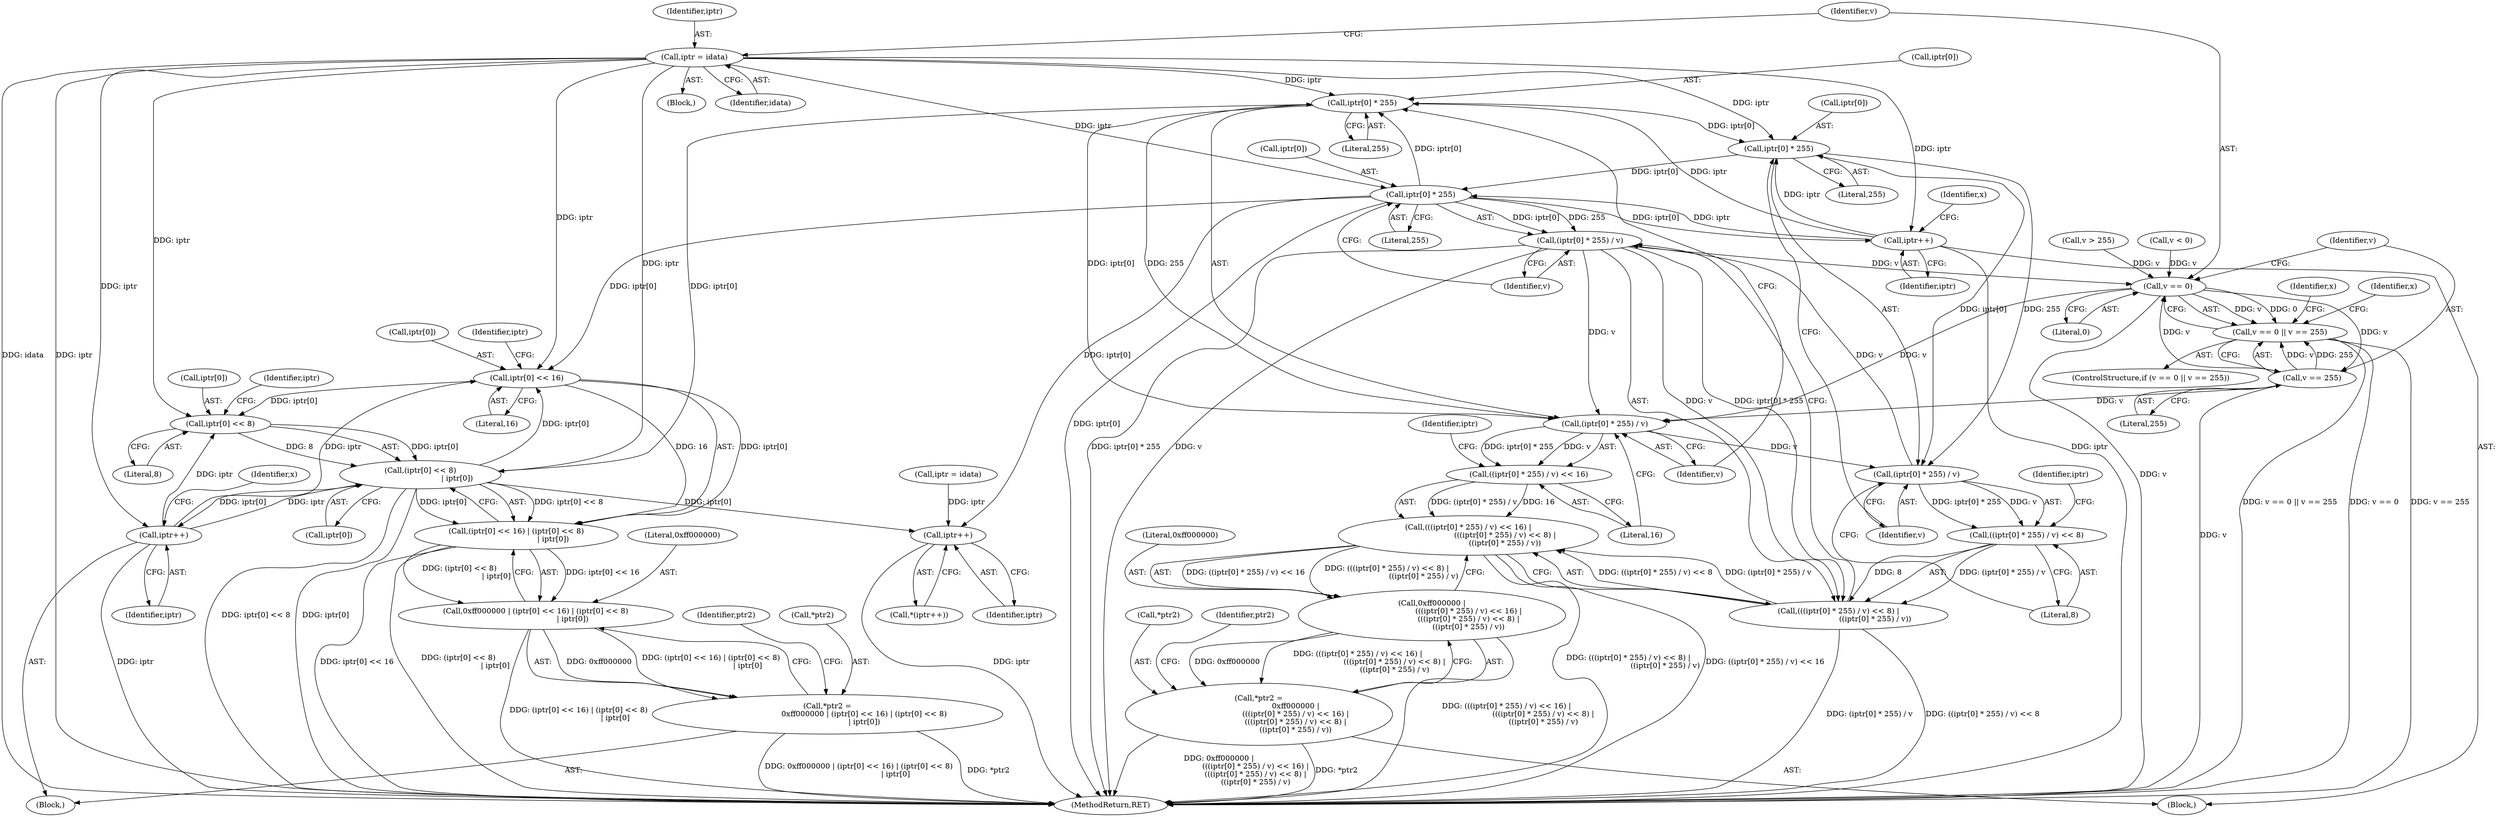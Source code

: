 digraph "0_enlightment_c21beaf1780cf3ca291735ae7d58a3dde63277a2@array" {
"1000740" [label="(Call,iptr[0] * 255)"];
"1000766" [label="(Call,iptr++)"];
"1000674" [label="(Call,iptr = idata)"];
"1000758" [label="(Call,iptr[0] * 255)"];
"1000750" [label="(Call,iptr[0] * 255)"];
"1000740" [label="(Call,iptr[0] * 255)"];
"1000707" [label="(Call,(iptr[0] << 8)\n                               | iptr[0])"];
"1000708" [label="(Call,iptr[0] << 8)"];
"1000718" [label="(Call,iptr++)"];
"1000702" [label="(Call,iptr[0] << 16)"];
"1000739" [label="(Call,(iptr[0] * 255) / v)"];
"1000738" [label="(Call,((iptr[0] * 255) / v) << 16)"];
"1000737" [label="(Call,(((iptr[0] * 255) / v) << 16) |\n                               (((iptr[0] * 255) / v) << 8) |\n                               ((iptr[0] * 255) / v))"];
"1000735" [label="(Call,0xff000000 |\n                               (((iptr[0] * 255) / v) << 16) |\n                               (((iptr[0] * 255) / v) << 8) |\n                               ((iptr[0] * 255) / v))"];
"1000732" [label="(Call,*ptr2 =\n                               0xff000000 |\n                               (((iptr[0] * 255) / v) << 16) |\n                               (((iptr[0] * 255) / v) << 8) |\n                               ((iptr[0] * 255) / v))"];
"1000749" [label="(Call,(iptr[0] * 255) / v)"];
"1000748" [label="(Call,((iptr[0] * 255) / v) << 8)"];
"1000747" [label="(Call,(((iptr[0] * 255) / v) << 8) |\n                               ((iptr[0] * 255) / v))"];
"1000757" [label="(Call,(iptr[0] * 255) / v)"];
"1000679" [label="(Call,v == 0)"];
"1000678" [label="(Call,v == 0 || v == 255)"];
"1000682" [label="(Call,v == 255)"];
"1000665" [label="(Call,iptr++)"];
"1000701" [label="(Call,(iptr[0] << 16) | (iptr[0] << 8)\n                               | iptr[0])"];
"1000699" [label="(Call,0xff000000 | (iptr[0] << 16) | (iptr[0] << 8)\n                               | iptr[0])"];
"1000696" [label="(Call,*ptr2 =\n                               0xff000000 | (iptr[0] << 16) | (iptr[0] << 8)\n                               | iptr[0])"];
"1000680" [label="(Identifier,v)"];
"1000574" [label="(Block,)"];
"1000733" [label="(Call,*ptr2)"];
"1000706" [label="(Literal,16)"];
"1000717" [label="(Identifier,ptr2)"];
"1000739" [label="(Call,(iptr[0] * 255) / v)"];
"1000682" [label="(Call,v == 255)"];
"1000709" [label="(Call,iptr[0])"];
"1000735" [label="(Call,0xff000000 |\n                               (((iptr[0] * 255) / v) << 16) |\n                               (((iptr[0] * 255) / v) << 8) |\n                               ((iptr[0] * 255) / v))"];
"1000575" [label="(Call,iptr = idata)"];
"1000696" [label="(Call,*ptr2 =\n                               0xff000000 | (iptr[0] << 16) | (iptr[0] << 8)\n                               | iptr[0])"];
"1000740" [label="(Call,iptr[0] * 255)"];
"1000703" [label="(Call,iptr[0])"];
"1000665" [label="(Call,iptr++)"];
"1000679" [label="(Call,v == 0)"];
"1000741" [label="(Call,iptr[0])"];
"1000732" [label="(Call,*ptr2 =\n                               0xff000000 |\n                               (((iptr[0] * 255) / v) << 16) |\n                               (((iptr[0] * 255) / v) << 8) |\n                               ((iptr[0] * 255) / v))"];
"1000677" [label="(ControlStructure,if (v == 0 || v == 255))"];
"1000329" [label="(Call,v > 255)"];
"1000688" [label="(Identifier,x)"];
"1000674" [label="(Call,iptr = idata)"];
"1000756" [label="(Literal,8)"];
"1000676" [label="(Identifier,idata)"];
"1000754" [label="(Literal,255)"];
"1000731" [label="(Block,)"];
"1000738" [label="(Call,((iptr[0] * 255) / v) << 16)"];
"1000326" [label="(Call,v < 0)"];
"1000736" [label="(Literal,0xff000000)"];
"1000683" [label="(Identifier,v)"];
"1000666" [label="(Identifier,iptr)"];
"1000760" [label="(Identifier,iptr)"];
"1000759" [label="(Call,iptr[0])"];
"1000719" [label="(Identifier,iptr)"];
"1000713" [label="(Call,iptr[0])"];
"1000747" [label="(Call,(((iptr[0] * 255) / v) << 8) |\n                               ((iptr[0] * 255) / v))"];
"1000699" [label="(Call,0xff000000 | (iptr[0] << 16) | (iptr[0] << 8)\n                               | iptr[0])"];
"1000664" [label="(Call,*(iptr++))"];
"1000763" [label="(Identifier,v)"];
"1000762" [label="(Literal,255)"];
"1000758" [label="(Call,iptr[0] * 255)"];
"1000748" [label="(Call,((iptr[0] * 255) / v) << 8)"];
"1000708" [label="(Call,iptr[0] << 8)"];
"1000737" [label="(Call,(((iptr[0] * 255) / v) << 16) |\n                               (((iptr[0] * 255) / v) << 8) |\n                               ((iptr[0] * 255) / v))"];
"1000702" [label="(Call,iptr[0] << 16)"];
"1000695" [label="(Block,)"];
"1000678" [label="(Call,v == 0 || v == 255)"];
"1000765" [label="(Identifier,ptr2)"];
"1000749" [label="(Call,(iptr[0] * 255) / v)"];
"1000751" [label="(Call,iptr[0])"];
"1000694" [label="(Identifier,x)"];
"1000752" [label="(Identifier,iptr)"];
"1000700" [label="(Literal,0xff000000)"];
"1000718" [label="(Call,iptr++)"];
"1000675" [label="(Identifier,iptr)"];
"1000714" [label="(Identifier,iptr)"];
"1000681" [label="(Literal,0)"];
"1000730" [label="(Identifier,x)"];
"1000724" [label="(Identifier,x)"];
"1000684" [label="(Literal,255)"];
"1000766" [label="(Call,iptr++)"];
"1000707" [label="(Call,(iptr[0] << 8)\n                               | iptr[0])"];
"1001770" [label="(MethodReturn,RET)"];
"1000746" [label="(Literal,16)"];
"1000744" [label="(Literal,255)"];
"1000701" [label="(Call,(iptr[0] << 16) | (iptr[0] << 8)\n                               | iptr[0])"];
"1000710" [label="(Identifier,iptr)"];
"1000745" [label="(Identifier,v)"];
"1000712" [label="(Literal,8)"];
"1000755" [label="(Identifier,v)"];
"1000767" [label="(Identifier,iptr)"];
"1000697" [label="(Call,*ptr2)"];
"1000757" [label="(Call,(iptr[0] * 255) / v)"];
"1000750" [label="(Call,iptr[0] * 255)"];
"1000740" -> "1000739"  [label="AST: "];
"1000740" -> "1000744"  [label="CFG: "];
"1000741" -> "1000740"  [label="AST: "];
"1000744" -> "1000740"  [label="AST: "];
"1000745" -> "1000740"  [label="CFG: "];
"1000740" -> "1000739"  [label="DDG: iptr[0]"];
"1000740" -> "1000739"  [label="DDG: 255"];
"1000766" -> "1000740"  [label="DDG: iptr"];
"1000674" -> "1000740"  [label="DDG: iptr"];
"1000707" -> "1000740"  [label="DDG: iptr[0]"];
"1000758" -> "1000740"  [label="DDG: iptr[0]"];
"1000740" -> "1000750"  [label="DDG: iptr[0]"];
"1000766" -> "1000731"  [label="AST: "];
"1000766" -> "1000767"  [label="CFG: "];
"1000767" -> "1000766"  [label="AST: "];
"1000730" -> "1000766"  [label="CFG: "];
"1000766" -> "1001770"  [label="DDG: iptr"];
"1000766" -> "1000750"  [label="DDG: iptr"];
"1000766" -> "1000758"  [label="DDG: iptr"];
"1000674" -> "1000766"  [label="DDG: iptr"];
"1000758" -> "1000766"  [label="DDG: iptr[0]"];
"1000674" -> "1000574"  [label="AST: "];
"1000674" -> "1000676"  [label="CFG: "];
"1000675" -> "1000674"  [label="AST: "];
"1000676" -> "1000674"  [label="AST: "];
"1000680" -> "1000674"  [label="CFG: "];
"1000674" -> "1001770"  [label="DDG: idata"];
"1000674" -> "1001770"  [label="DDG: iptr"];
"1000674" -> "1000702"  [label="DDG: iptr"];
"1000674" -> "1000708"  [label="DDG: iptr"];
"1000674" -> "1000707"  [label="DDG: iptr"];
"1000674" -> "1000718"  [label="DDG: iptr"];
"1000674" -> "1000750"  [label="DDG: iptr"];
"1000674" -> "1000758"  [label="DDG: iptr"];
"1000758" -> "1000757"  [label="AST: "];
"1000758" -> "1000762"  [label="CFG: "];
"1000759" -> "1000758"  [label="AST: "];
"1000762" -> "1000758"  [label="AST: "];
"1000763" -> "1000758"  [label="CFG: "];
"1000758" -> "1001770"  [label="DDG: iptr[0]"];
"1000758" -> "1000665"  [label="DDG: iptr[0]"];
"1000758" -> "1000702"  [label="DDG: iptr[0]"];
"1000758" -> "1000757"  [label="DDG: iptr[0]"];
"1000758" -> "1000757"  [label="DDG: 255"];
"1000750" -> "1000758"  [label="DDG: iptr[0]"];
"1000750" -> "1000749"  [label="AST: "];
"1000750" -> "1000754"  [label="CFG: "];
"1000751" -> "1000750"  [label="AST: "];
"1000754" -> "1000750"  [label="AST: "];
"1000755" -> "1000750"  [label="CFG: "];
"1000750" -> "1000749"  [label="DDG: iptr[0]"];
"1000750" -> "1000749"  [label="DDG: 255"];
"1000707" -> "1000701"  [label="AST: "];
"1000707" -> "1000713"  [label="CFG: "];
"1000708" -> "1000707"  [label="AST: "];
"1000713" -> "1000707"  [label="AST: "];
"1000701" -> "1000707"  [label="CFG: "];
"1000707" -> "1001770"  [label="DDG: iptr[0] << 8"];
"1000707" -> "1001770"  [label="DDG: iptr[0]"];
"1000707" -> "1000665"  [label="DDG: iptr[0]"];
"1000707" -> "1000702"  [label="DDG: iptr[0]"];
"1000707" -> "1000701"  [label="DDG: iptr[0] << 8"];
"1000707" -> "1000701"  [label="DDG: iptr[0]"];
"1000708" -> "1000707"  [label="DDG: iptr[0]"];
"1000708" -> "1000707"  [label="DDG: 8"];
"1000718" -> "1000707"  [label="DDG: iptr"];
"1000707" -> "1000718"  [label="DDG: iptr[0]"];
"1000708" -> "1000712"  [label="CFG: "];
"1000709" -> "1000708"  [label="AST: "];
"1000712" -> "1000708"  [label="AST: "];
"1000714" -> "1000708"  [label="CFG: "];
"1000718" -> "1000708"  [label="DDG: iptr"];
"1000702" -> "1000708"  [label="DDG: iptr[0]"];
"1000718" -> "1000695"  [label="AST: "];
"1000718" -> "1000719"  [label="CFG: "];
"1000719" -> "1000718"  [label="AST: "];
"1000694" -> "1000718"  [label="CFG: "];
"1000718" -> "1001770"  [label="DDG: iptr"];
"1000718" -> "1000702"  [label="DDG: iptr"];
"1000702" -> "1000701"  [label="AST: "];
"1000702" -> "1000706"  [label="CFG: "];
"1000703" -> "1000702"  [label="AST: "];
"1000706" -> "1000702"  [label="AST: "];
"1000710" -> "1000702"  [label="CFG: "];
"1000702" -> "1000701"  [label="DDG: iptr[0]"];
"1000702" -> "1000701"  [label="DDG: 16"];
"1000739" -> "1000738"  [label="AST: "];
"1000739" -> "1000745"  [label="CFG: "];
"1000745" -> "1000739"  [label="AST: "];
"1000746" -> "1000739"  [label="CFG: "];
"1000739" -> "1000738"  [label="DDG: iptr[0] * 255"];
"1000739" -> "1000738"  [label="DDG: v"];
"1000757" -> "1000739"  [label="DDG: v"];
"1000679" -> "1000739"  [label="DDG: v"];
"1000682" -> "1000739"  [label="DDG: v"];
"1000739" -> "1000749"  [label="DDG: v"];
"1000738" -> "1000737"  [label="AST: "];
"1000738" -> "1000746"  [label="CFG: "];
"1000746" -> "1000738"  [label="AST: "];
"1000752" -> "1000738"  [label="CFG: "];
"1000738" -> "1000737"  [label="DDG: (iptr[0] * 255) / v"];
"1000738" -> "1000737"  [label="DDG: 16"];
"1000737" -> "1000735"  [label="AST: "];
"1000737" -> "1000747"  [label="CFG: "];
"1000747" -> "1000737"  [label="AST: "];
"1000735" -> "1000737"  [label="CFG: "];
"1000737" -> "1001770"  [label="DDG: (((iptr[0] * 255) / v) << 8) |\n                               ((iptr[0] * 255) / v)"];
"1000737" -> "1001770"  [label="DDG: ((iptr[0] * 255) / v) << 16"];
"1000737" -> "1000735"  [label="DDG: ((iptr[0] * 255) / v) << 16"];
"1000737" -> "1000735"  [label="DDG: (((iptr[0] * 255) / v) << 8) |\n                               ((iptr[0] * 255) / v)"];
"1000747" -> "1000737"  [label="DDG: ((iptr[0] * 255) / v) << 8"];
"1000747" -> "1000737"  [label="DDG: (iptr[0] * 255) / v"];
"1000735" -> "1000732"  [label="AST: "];
"1000736" -> "1000735"  [label="AST: "];
"1000732" -> "1000735"  [label="CFG: "];
"1000735" -> "1001770"  [label="DDG: (((iptr[0] * 255) / v) << 16) |\n                               (((iptr[0] * 255) / v) << 8) |\n                               ((iptr[0] * 255) / v)"];
"1000735" -> "1000732"  [label="DDG: 0xff000000"];
"1000735" -> "1000732"  [label="DDG: (((iptr[0] * 255) / v) << 16) |\n                               (((iptr[0] * 255) / v) << 8) |\n                               ((iptr[0] * 255) / v)"];
"1000732" -> "1000731"  [label="AST: "];
"1000733" -> "1000732"  [label="AST: "];
"1000765" -> "1000732"  [label="CFG: "];
"1000732" -> "1001770"  [label="DDG: 0xff000000 |\n                               (((iptr[0] * 255) / v) << 16) |\n                               (((iptr[0] * 255) / v) << 8) |\n                               ((iptr[0] * 255) / v)"];
"1000732" -> "1001770"  [label="DDG: *ptr2"];
"1000749" -> "1000748"  [label="AST: "];
"1000749" -> "1000755"  [label="CFG: "];
"1000755" -> "1000749"  [label="AST: "];
"1000756" -> "1000749"  [label="CFG: "];
"1000749" -> "1000748"  [label="DDG: iptr[0] * 255"];
"1000749" -> "1000748"  [label="DDG: v"];
"1000749" -> "1000757"  [label="DDG: v"];
"1000748" -> "1000747"  [label="AST: "];
"1000748" -> "1000756"  [label="CFG: "];
"1000756" -> "1000748"  [label="AST: "];
"1000760" -> "1000748"  [label="CFG: "];
"1000748" -> "1000747"  [label="DDG: (iptr[0] * 255) / v"];
"1000748" -> "1000747"  [label="DDG: 8"];
"1000747" -> "1000757"  [label="CFG: "];
"1000757" -> "1000747"  [label="AST: "];
"1000747" -> "1001770"  [label="DDG: (iptr[0] * 255) / v"];
"1000747" -> "1001770"  [label="DDG: ((iptr[0] * 255) / v) << 8"];
"1000757" -> "1000747"  [label="DDG: iptr[0] * 255"];
"1000757" -> "1000747"  [label="DDG: v"];
"1000757" -> "1000763"  [label="CFG: "];
"1000763" -> "1000757"  [label="AST: "];
"1000757" -> "1001770"  [label="DDG: iptr[0] * 255"];
"1000757" -> "1001770"  [label="DDG: v"];
"1000757" -> "1000679"  [label="DDG: v"];
"1000679" -> "1000678"  [label="AST: "];
"1000679" -> "1000681"  [label="CFG: "];
"1000680" -> "1000679"  [label="AST: "];
"1000681" -> "1000679"  [label="AST: "];
"1000683" -> "1000679"  [label="CFG: "];
"1000678" -> "1000679"  [label="CFG: "];
"1000679" -> "1001770"  [label="DDG: v"];
"1000679" -> "1000678"  [label="DDG: v"];
"1000679" -> "1000678"  [label="DDG: 0"];
"1000329" -> "1000679"  [label="DDG: v"];
"1000326" -> "1000679"  [label="DDG: v"];
"1000682" -> "1000679"  [label="DDG: v"];
"1000679" -> "1000682"  [label="DDG: v"];
"1000678" -> "1000677"  [label="AST: "];
"1000678" -> "1000682"  [label="CFG: "];
"1000682" -> "1000678"  [label="AST: "];
"1000688" -> "1000678"  [label="CFG: "];
"1000724" -> "1000678"  [label="CFG: "];
"1000678" -> "1001770"  [label="DDG: v == 255"];
"1000678" -> "1001770"  [label="DDG: v == 0 || v == 255"];
"1000678" -> "1001770"  [label="DDG: v == 0"];
"1000682" -> "1000678"  [label="DDG: v"];
"1000682" -> "1000678"  [label="DDG: 255"];
"1000682" -> "1000684"  [label="CFG: "];
"1000683" -> "1000682"  [label="AST: "];
"1000684" -> "1000682"  [label="AST: "];
"1000682" -> "1001770"  [label="DDG: v"];
"1000665" -> "1000664"  [label="AST: "];
"1000665" -> "1000666"  [label="CFG: "];
"1000666" -> "1000665"  [label="AST: "];
"1000664" -> "1000665"  [label="CFG: "];
"1000665" -> "1001770"  [label="DDG: iptr"];
"1000575" -> "1000665"  [label="DDG: iptr"];
"1000701" -> "1000699"  [label="AST: "];
"1000699" -> "1000701"  [label="CFG: "];
"1000701" -> "1001770"  [label="DDG: iptr[0] << 16"];
"1000701" -> "1001770"  [label="DDG: (iptr[0] << 8)\n                               | iptr[0]"];
"1000701" -> "1000699"  [label="DDG: iptr[0] << 16"];
"1000701" -> "1000699"  [label="DDG: (iptr[0] << 8)\n                               | iptr[0]"];
"1000699" -> "1000696"  [label="AST: "];
"1000700" -> "1000699"  [label="AST: "];
"1000696" -> "1000699"  [label="CFG: "];
"1000699" -> "1001770"  [label="DDG: (iptr[0] << 16) | (iptr[0] << 8)\n                               | iptr[0]"];
"1000699" -> "1000696"  [label="DDG: 0xff000000"];
"1000699" -> "1000696"  [label="DDG: (iptr[0] << 16) | (iptr[0] << 8)\n                               | iptr[0]"];
"1000696" -> "1000695"  [label="AST: "];
"1000697" -> "1000696"  [label="AST: "];
"1000717" -> "1000696"  [label="CFG: "];
"1000696" -> "1001770"  [label="DDG: *ptr2"];
"1000696" -> "1001770"  [label="DDG: 0xff000000 | (iptr[0] << 16) | (iptr[0] << 8)\n                               | iptr[0]"];
}
